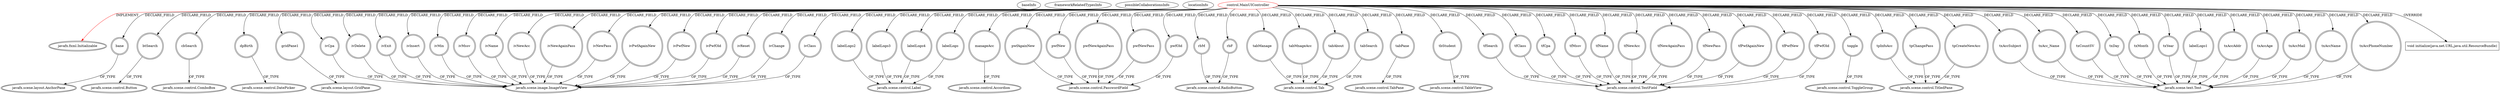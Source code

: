 digraph {
baseInfo[graphId=2734,category="extension_graph",isAnonymous=false,possibleRelation=false]
frameworkRelatedTypesInfo[0="javafx.fxml.Initializable"]
possibleCollaborationsInfo[]
locationInfo[projectName="giatuyentiensinh-Project1",filePath="/giatuyentiensinh-Project1/Project1-master/Project1/src/control/MainUIController.java",contextSignature="MainUIController",graphId="2734"]
0[label="control.MainUIController",vertexType="ROOT_CLIENT_CLASS_DECLARATION",isFrameworkType=false,color=red]
1[label="javafx.fxml.Initializable",vertexType="FRAMEWORK_INTERFACE_TYPE",isFrameworkType=true,peripheries=2]
2[label="bane",vertexType="FIELD_DECLARATION",isFrameworkType=true,peripheries=2,shape=circle]
3[label="javafx.scene.layout.AnchorPane",vertexType="FRAMEWORK_CLASS_TYPE",isFrameworkType=true,peripheries=2]
4[label="btSearch",vertexType="FIELD_DECLARATION",isFrameworkType=true,peripheries=2,shape=circle]
5[label="javafx.scene.control.Button",vertexType="FRAMEWORK_CLASS_TYPE",isFrameworkType=true,peripheries=2]
6[label="cbSearch",vertexType="FIELD_DECLARATION",isFrameworkType=true,peripheries=2,shape=circle]
7[label="javafx.scene.control.ComboBox",vertexType="FRAMEWORK_CLASS_TYPE",isFrameworkType=true,peripheries=2]
8[label="dpBirth",vertexType="FIELD_DECLARATION",isFrameworkType=true,peripheries=2,shape=circle]
9[label="javafx.scene.control.DatePicker",vertexType="FRAMEWORK_CLASS_TYPE",isFrameworkType=true,peripheries=2]
10[label="gridPane1",vertexType="FIELD_DECLARATION",isFrameworkType=true,peripheries=2,shape=circle]
11[label="javafx.scene.layout.GridPane",vertexType="FRAMEWORK_CLASS_TYPE",isFrameworkType=true,peripheries=2]
12[label="ivChange",vertexType="FIELD_DECLARATION",isFrameworkType=true,peripheries=2,shape=circle]
13[label="javafx.scene.image.ImageView",vertexType="FRAMEWORK_CLASS_TYPE",isFrameworkType=true,peripheries=2]
14[label="ivClass",vertexType="FIELD_DECLARATION",isFrameworkType=true,peripheries=2,shape=circle]
16[label="ivCpa",vertexType="FIELD_DECLARATION",isFrameworkType=true,peripheries=2,shape=circle]
18[label="ivDelete",vertexType="FIELD_DECLARATION",isFrameworkType=true,peripheries=2,shape=circle]
20[label="ivExit",vertexType="FIELD_DECLARATION",isFrameworkType=true,peripheries=2,shape=circle]
22[label="ivInsert",vertexType="FIELD_DECLARATION",isFrameworkType=true,peripheries=2,shape=circle]
24[label="ivMin",vertexType="FIELD_DECLARATION",isFrameworkType=true,peripheries=2,shape=circle]
26[label="ivMssv",vertexType="FIELD_DECLARATION",isFrameworkType=true,peripheries=2,shape=circle]
28[label="ivName",vertexType="FIELD_DECLARATION",isFrameworkType=true,peripheries=2,shape=circle]
30[label="ivNewAcc",vertexType="FIELD_DECLARATION",isFrameworkType=true,peripheries=2,shape=circle]
32[label="ivNewAgainPass",vertexType="FIELD_DECLARATION",isFrameworkType=true,peripheries=2,shape=circle]
34[label="ivNewPass",vertexType="FIELD_DECLARATION",isFrameworkType=true,peripheries=2,shape=circle]
36[label="ivPwfAgainNew",vertexType="FIELD_DECLARATION",isFrameworkType=true,peripheries=2,shape=circle]
38[label="ivPwfNew",vertexType="FIELD_DECLARATION",isFrameworkType=true,peripheries=2,shape=circle]
40[label="ivPwfOld",vertexType="FIELD_DECLARATION",isFrameworkType=true,peripheries=2,shape=circle]
42[label="ivReset",vertexType="FIELD_DECLARATION",isFrameworkType=true,peripheries=2,shape=circle]
44[label="labelLogo",vertexType="FIELD_DECLARATION",isFrameworkType=true,peripheries=2,shape=circle]
45[label="javafx.scene.control.Label",vertexType="FRAMEWORK_CLASS_TYPE",isFrameworkType=true,peripheries=2]
46[label="labelLogo1",vertexType="FIELD_DECLARATION",isFrameworkType=true,peripheries=2,shape=circle]
47[label="javafx.scene.text.Text",vertexType="FRAMEWORK_CLASS_TYPE",isFrameworkType=true,peripheries=2]
48[label="labelLogo2",vertexType="FIELD_DECLARATION",isFrameworkType=true,peripheries=2,shape=circle]
50[label="labelLogo3",vertexType="FIELD_DECLARATION",isFrameworkType=true,peripheries=2,shape=circle]
52[label="labelLogo4",vertexType="FIELD_DECLARATION",isFrameworkType=true,peripheries=2,shape=circle]
54[label="manageAcc",vertexType="FIELD_DECLARATION",isFrameworkType=true,peripheries=2,shape=circle]
55[label="javafx.scene.control.Accordion",vertexType="FRAMEWORK_CLASS_TYPE",isFrameworkType=true,peripheries=2]
56[label="pwfAgainNew",vertexType="FIELD_DECLARATION",isFrameworkType=true,peripheries=2,shape=circle]
57[label="javafx.scene.control.PasswordField",vertexType="FRAMEWORK_CLASS_TYPE",isFrameworkType=true,peripheries=2]
58[label="pwfNew",vertexType="FIELD_DECLARATION",isFrameworkType=true,peripheries=2,shape=circle]
60[label="pwfNewAgainPass",vertexType="FIELD_DECLARATION",isFrameworkType=true,peripheries=2,shape=circle]
62[label="pwfNewPass",vertexType="FIELD_DECLARATION",isFrameworkType=true,peripheries=2,shape=circle]
64[label="pwfOld",vertexType="FIELD_DECLARATION",isFrameworkType=true,peripheries=2,shape=circle]
66[label="rbF",vertexType="FIELD_DECLARATION",isFrameworkType=true,peripheries=2,shape=circle]
67[label="javafx.scene.control.RadioButton",vertexType="FRAMEWORK_CLASS_TYPE",isFrameworkType=true,peripheries=2]
68[label="rbM",vertexType="FIELD_DECLARATION",isFrameworkType=true,peripheries=2,shape=circle]
70[label="tabAbout",vertexType="FIELD_DECLARATION",isFrameworkType=true,peripheries=2,shape=circle]
71[label="javafx.scene.control.Tab",vertexType="FRAMEWORK_CLASS_TYPE",isFrameworkType=true,peripheries=2]
72[label="tabManage",vertexType="FIELD_DECLARATION",isFrameworkType=true,peripheries=2,shape=circle]
74[label="tabMnageAcc",vertexType="FIELD_DECLARATION",isFrameworkType=true,peripheries=2,shape=circle]
76[label="tabPane",vertexType="FIELD_DECLARATION",isFrameworkType=true,peripheries=2,shape=circle]
77[label="javafx.scene.control.TabPane",vertexType="FRAMEWORK_CLASS_TYPE",isFrameworkType=true,peripheries=2]
78[label="tabSearch",vertexType="FIELD_DECLARATION",isFrameworkType=true,peripheries=2,shape=circle]
80[label="tbStudent",vertexType="FIELD_DECLARATION",isFrameworkType=true,peripheries=2,shape=circle]
81[label="javafx.scene.control.TableView",vertexType="FRAMEWORK_CLASS_TYPE",isFrameworkType=true,peripheries=2]
82[label="tfClass",vertexType="FIELD_DECLARATION",isFrameworkType=true,peripheries=2,shape=circle]
83[label="javafx.scene.control.TextField",vertexType="FRAMEWORK_CLASS_TYPE",isFrameworkType=true,peripheries=2]
84[label="tfCpa",vertexType="FIELD_DECLARATION",isFrameworkType=true,peripheries=2,shape=circle]
86[label="tfMssv",vertexType="FIELD_DECLARATION",isFrameworkType=true,peripheries=2,shape=circle]
88[label="tfName",vertexType="FIELD_DECLARATION",isFrameworkType=true,peripheries=2,shape=circle]
90[label="tfNewAcc",vertexType="FIELD_DECLARATION",isFrameworkType=true,peripheries=2,shape=circle]
92[label="tfNewAgainPass",vertexType="FIELD_DECLARATION",isFrameworkType=true,peripheries=2,shape=circle]
94[label="tfNewPass",vertexType="FIELD_DECLARATION",isFrameworkType=true,peripheries=2,shape=circle]
96[label="tfPwfAgainNew",vertexType="FIELD_DECLARATION",isFrameworkType=true,peripheries=2,shape=circle]
98[label="tfPwfNew",vertexType="FIELD_DECLARATION",isFrameworkType=true,peripheries=2,shape=circle]
100[label="tfPwfOld",vertexType="FIELD_DECLARATION",isFrameworkType=true,peripheries=2,shape=circle]
102[label="tfSearch",vertexType="FIELD_DECLARATION",isFrameworkType=true,peripheries=2,shape=circle]
104[label="toggle",vertexType="FIELD_DECLARATION",isFrameworkType=true,peripheries=2,shape=circle]
105[label="javafx.scene.control.ToggleGroup",vertexType="FRAMEWORK_CLASS_TYPE",isFrameworkType=true,peripheries=2]
106[label="tpChangePass",vertexType="FIELD_DECLARATION",isFrameworkType=true,peripheries=2,shape=circle]
107[label="javafx.scene.control.TitledPane",vertexType="FRAMEWORK_CLASS_TYPE",isFrameworkType=true,peripheries=2]
108[label="tpCreateNewAcc",vertexType="FIELD_DECLARATION",isFrameworkType=true,peripheries=2,shape=circle]
110[label="tpInfoAcc",vertexType="FIELD_DECLARATION",isFrameworkType=true,peripheries=2,shape=circle]
112[label="txAccAddr",vertexType="FIELD_DECLARATION",isFrameworkType=true,peripheries=2,shape=circle]
114[label="txAccAge",vertexType="FIELD_DECLARATION",isFrameworkType=true,peripheries=2,shape=circle]
116[label="txAccMail",vertexType="FIELD_DECLARATION",isFrameworkType=true,peripheries=2,shape=circle]
118[label="txAccName",vertexType="FIELD_DECLARATION",isFrameworkType=true,peripheries=2,shape=circle]
120[label="txAccPhoneNumber",vertexType="FIELD_DECLARATION",isFrameworkType=true,peripheries=2,shape=circle]
122[label="txAccSubject",vertexType="FIELD_DECLARATION",isFrameworkType=true,peripheries=2,shape=circle]
124[label="txAcc_Name",vertexType="FIELD_DECLARATION",isFrameworkType=true,peripheries=2,shape=circle]
126[label="txCountSV",vertexType="FIELD_DECLARATION",isFrameworkType=true,peripheries=2,shape=circle]
128[label="txDay",vertexType="FIELD_DECLARATION",isFrameworkType=true,peripheries=2,shape=circle]
130[label="txMonth",vertexType="FIELD_DECLARATION",isFrameworkType=true,peripheries=2,shape=circle]
132[label="txYear",vertexType="FIELD_DECLARATION",isFrameworkType=true,peripheries=2,shape=circle]
134[label="void initialize(java.net.URL,java.util.ResourceBundle)",vertexType="OVERRIDING_METHOD_DECLARATION",isFrameworkType=false,shape=box]
0->1[label="IMPLEMENT",color=red]
0->2[label="DECLARE_FIELD"]
2->3[label="OF_TYPE"]
0->4[label="DECLARE_FIELD"]
4->5[label="OF_TYPE"]
0->6[label="DECLARE_FIELD"]
6->7[label="OF_TYPE"]
0->8[label="DECLARE_FIELD"]
8->9[label="OF_TYPE"]
0->10[label="DECLARE_FIELD"]
10->11[label="OF_TYPE"]
0->12[label="DECLARE_FIELD"]
12->13[label="OF_TYPE"]
0->14[label="DECLARE_FIELD"]
14->13[label="OF_TYPE"]
0->16[label="DECLARE_FIELD"]
16->13[label="OF_TYPE"]
0->18[label="DECLARE_FIELD"]
18->13[label="OF_TYPE"]
0->20[label="DECLARE_FIELD"]
20->13[label="OF_TYPE"]
0->22[label="DECLARE_FIELD"]
22->13[label="OF_TYPE"]
0->24[label="DECLARE_FIELD"]
24->13[label="OF_TYPE"]
0->26[label="DECLARE_FIELD"]
26->13[label="OF_TYPE"]
0->28[label="DECLARE_FIELD"]
28->13[label="OF_TYPE"]
0->30[label="DECLARE_FIELD"]
30->13[label="OF_TYPE"]
0->32[label="DECLARE_FIELD"]
32->13[label="OF_TYPE"]
0->34[label="DECLARE_FIELD"]
34->13[label="OF_TYPE"]
0->36[label="DECLARE_FIELD"]
36->13[label="OF_TYPE"]
0->38[label="DECLARE_FIELD"]
38->13[label="OF_TYPE"]
0->40[label="DECLARE_FIELD"]
40->13[label="OF_TYPE"]
0->42[label="DECLARE_FIELD"]
42->13[label="OF_TYPE"]
0->44[label="DECLARE_FIELD"]
44->45[label="OF_TYPE"]
0->46[label="DECLARE_FIELD"]
46->47[label="OF_TYPE"]
0->48[label="DECLARE_FIELD"]
48->45[label="OF_TYPE"]
0->50[label="DECLARE_FIELD"]
50->45[label="OF_TYPE"]
0->52[label="DECLARE_FIELD"]
52->45[label="OF_TYPE"]
0->54[label="DECLARE_FIELD"]
54->55[label="OF_TYPE"]
0->56[label="DECLARE_FIELD"]
56->57[label="OF_TYPE"]
0->58[label="DECLARE_FIELD"]
58->57[label="OF_TYPE"]
0->60[label="DECLARE_FIELD"]
60->57[label="OF_TYPE"]
0->62[label="DECLARE_FIELD"]
62->57[label="OF_TYPE"]
0->64[label="DECLARE_FIELD"]
64->57[label="OF_TYPE"]
0->66[label="DECLARE_FIELD"]
66->67[label="OF_TYPE"]
0->68[label="DECLARE_FIELD"]
68->67[label="OF_TYPE"]
0->70[label="DECLARE_FIELD"]
70->71[label="OF_TYPE"]
0->72[label="DECLARE_FIELD"]
72->71[label="OF_TYPE"]
0->74[label="DECLARE_FIELD"]
74->71[label="OF_TYPE"]
0->76[label="DECLARE_FIELD"]
76->77[label="OF_TYPE"]
0->78[label="DECLARE_FIELD"]
78->71[label="OF_TYPE"]
0->80[label="DECLARE_FIELD"]
80->81[label="OF_TYPE"]
0->82[label="DECLARE_FIELD"]
82->83[label="OF_TYPE"]
0->84[label="DECLARE_FIELD"]
84->83[label="OF_TYPE"]
0->86[label="DECLARE_FIELD"]
86->83[label="OF_TYPE"]
0->88[label="DECLARE_FIELD"]
88->83[label="OF_TYPE"]
0->90[label="DECLARE_FIELD"]
90->83[label="OF_TYPE"]
0->92[label="DECLARE_FIELD"]
92->83[label="OF_TYPE"]
0->94[label="DECLARE_FIELD"]
94->83[label="OF_TYPE"]
0->96[label="DECLARE_FIELD"]
96->83[label="OF_TYPE"]
0->98[label="DECLARE_FIELD"]
98->83[label="OF_TYPE"]
0->100[label="DECLARE_FIELD"]
100->83[label="OF_TYPE"]
0->102[label="DECLARE_FIELD"]
102->83[label="OF_TYPE"]
0->104[label="DECLARE_FIELD"]
104->105[label="OF_TYPE"]
0->106[label="DECLARE_FIELD"]
106->107[label="OF_TYPE"]
0->108[label="DECLARE_FIELD"]
108->107[label="OF_TYPE"]
0->110[label="DECLARE_FIELD"]
110->107[label="OF_TYPE"]
0->112[label="DECLARE_FIELD"]
112->47[label="OF_TYPE"]
0->114[label="DECLARE_FIELD"]
114->47[label="OF_TYPE"]
0->116[label="DECLARE_FIELD"]
116->47[label="OF_TYPE"]
0->118[label="DECLARE_FIELD"]
118->47[label="OF_TYPE"]
0->120[label="DECLARE_FIELD"]
120->47[label="OF_TYPE"]
0->122[label="DECLARE_FIELD"]
122->47[label="OF_TYPE"]
0->124[label="DECLARE_FIELD"]
124->47[label="OF_TYPE"]
0->126[label="DECLARE_FIELD"]
126->47[label="OF_TYPE"]
0->128[label="DECLARE_FIELD"]
128->47[label="OF_TYPE"]
0->130[label="DECLARE_FIELD"]
130->47[label="OF_TYPE"]
0->132[label="DECLARE_FIELD"]
132->47[label="OF_TYPE"]
0->134[label="OVERRIDE"]
}
